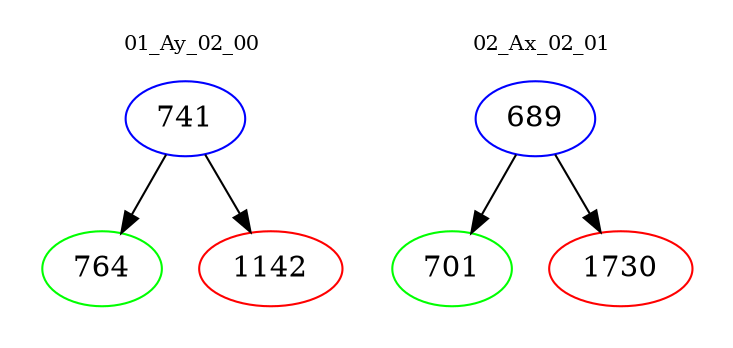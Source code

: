 digraph{
subgraph cluster_0 {
color = white
label = "01_Ay_02_00";
fontsize=10;
T0_741 [label="741", color="blue"]
T0_741 -> T0_764 [color="black"]
T0_764 [label="764", color="green"]
T0_741 -> T0_1142 [color="black"]
T0_1142 [label="1142", color="red"]
}
subgraph cluster_1 {
color = white
label = "02_Ax_02_01";
fontsize=10;
T1_689 [label="689", color="blue"]
T1_689 -> T1_701 [color="black"]
T1_701 [label="701", color="green"]
T1_689 -> T1_1730 [color="black"]
T1_1730 [label="1730", color="red"]
}
}

